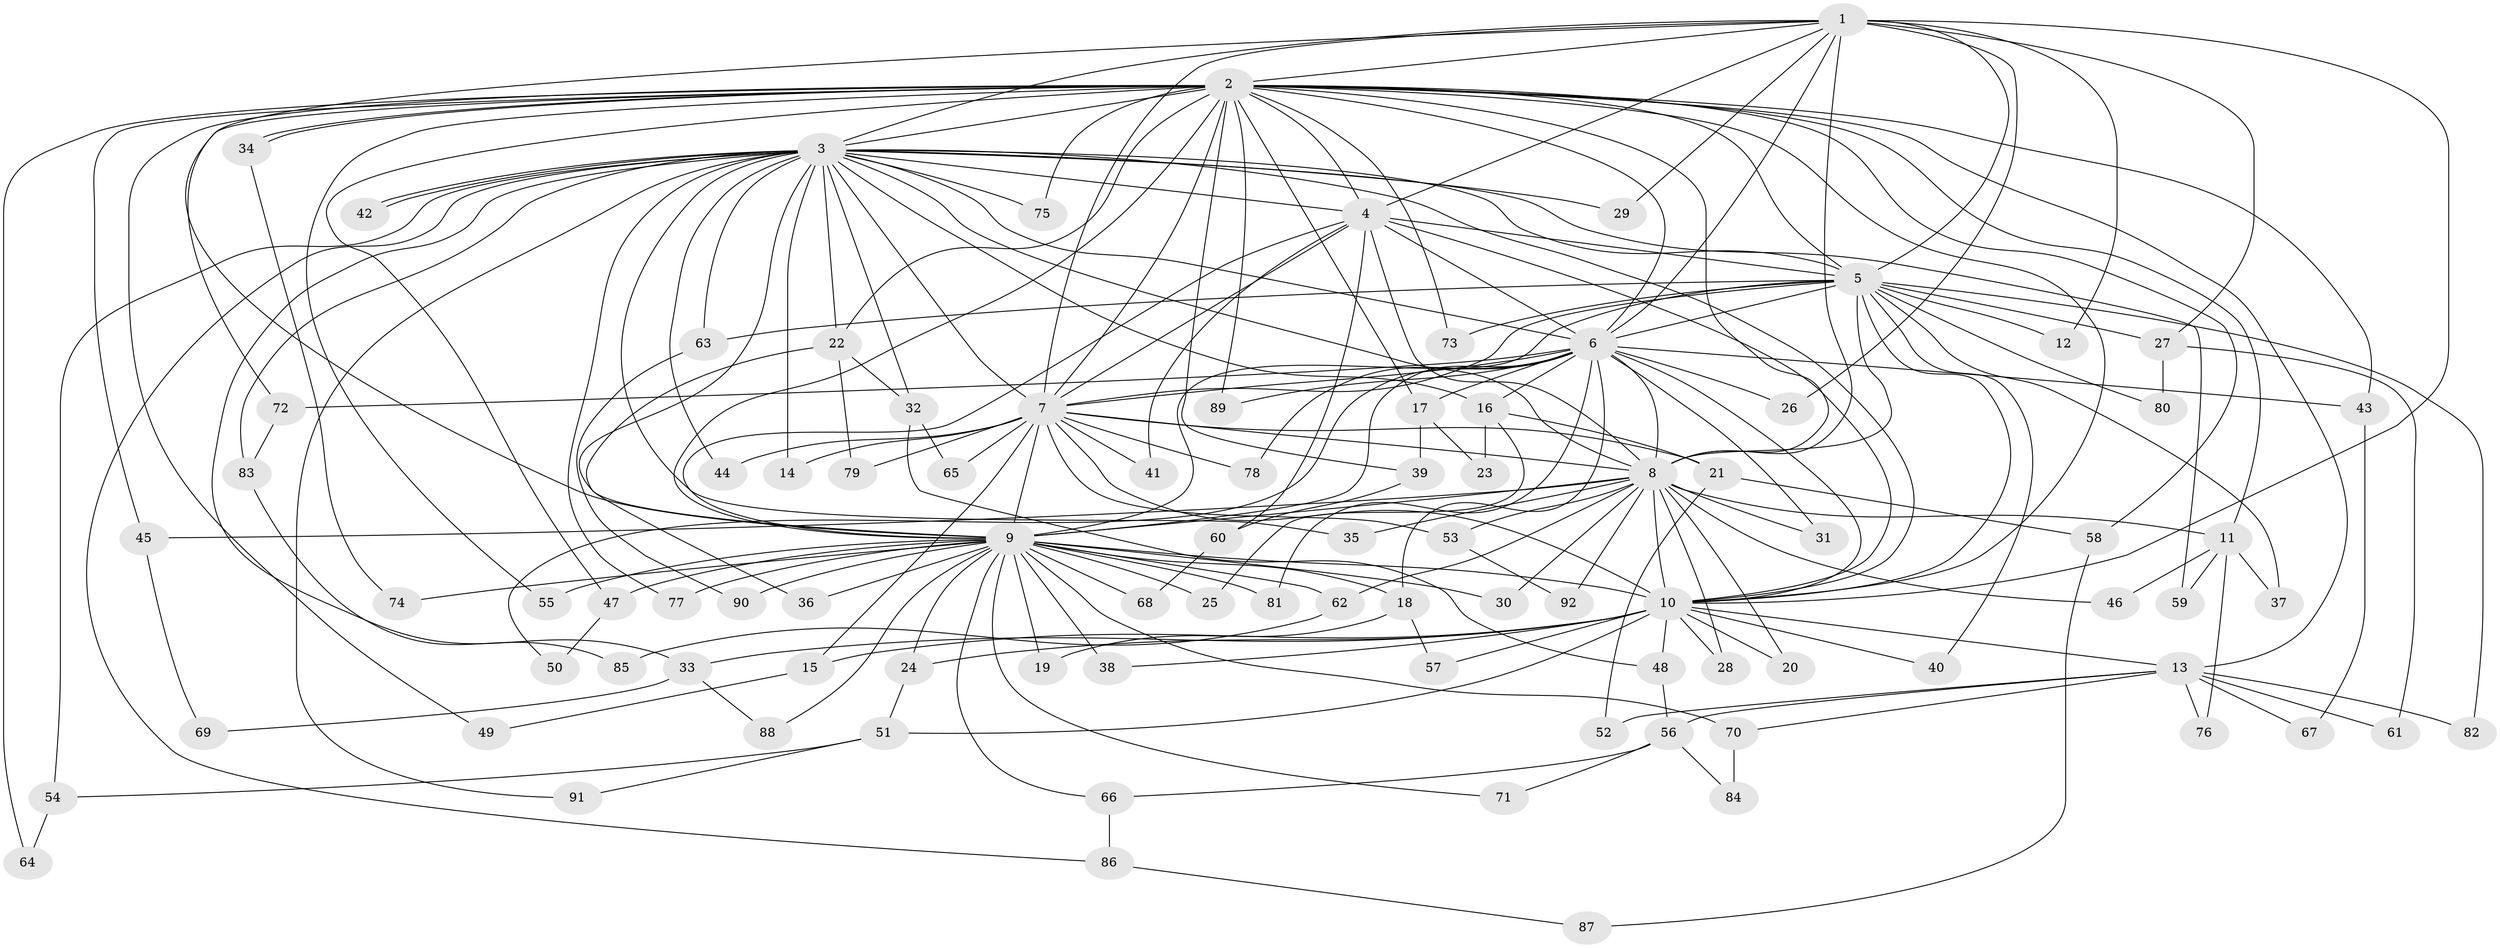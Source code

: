 // Generated by graph-tools (version 1.1) at 2025/13/03/09/25 04:13:50]
// undirected, 92 vertices, 209 edges
graph export_dot {
graph [start="1"]
  node [color=gray90,style=filled];
  1;
  2;
  3;
  4;
  5;
  6;
  7;
  8;
  9;
  10;
  11;
  12;
  13;
  14;
  15;
  16;
  17;
  18;
  19;
  20;
  21;
  22;
  23;
  24;
  25;
  26;
  27;
  28;
  29;
  30;
  31;
  32;
  33;
  34;
  35;
  36;
  37;
  38;
  39;
  40;
  41;
  42;
  43;
  44;
  45;
  46;
  47;
  48;
  49;
  50;
  51;
  52;
  53;
  54;
  55;
  56;
  57;
  58;
  59;
  60;
  61;
  62;
  63;
  64;
  65;
  66;
  67;
  68;
  69;
  70;
  71;
  72;
  73;
  74;
  75;
  76;
  77;
  78;
  79;
  80;
  81;
  82;
  83;
  84;
  85;
  86;
  87;
  88;
  89;
  90;
  91;
  92;
  1 -- 2;
  1 -- 3;
  1 -- 4;
  1 -- 5;
  1 -- 6;
  1 -- 7;
  1 -- 8;
  1 -- 9;
  1 -- 10;
  1 -- 12;
  1 -- 26;
  1 -- 27;
  1 -- 29;
  2 -- 3;
  2 -- 4;
  2 -- 5;
  2 -- 6;
  2 -- 7;
  2 -- 8;
  2 -- 9;
  2 -- 10;
  2 -- 11;
  2 -- 13;
  2 -- 17;
  2 -- 22;
  2 -- 34;
  2 -- 34;
  2 -- 39;
  2 -- 43;
  2 -- 45;
  2 -- 47;
  2 -- 49;
  2 -- 55;
  2 -- 58;
  2 -- 64;
  2 -- 72;
  2 -- 73;
  2 -- 75;
  2 -- 89;
  3 -- 4;
  3 -- 5;
  3 -- 6;
  3 -- 7;
  3 -- 8;
  3 -- 9;
  3 -- 10;
  3 -- 14;
  3 -- 16;
  3 -- 22;
  3 -- 29;
  3 -- 32;
  3 -- 33;
  3 -- 35;
  3 -- 42;
  3 -- 42;
  3 -- 44;
  3 -- 54;
  3 -- 59;
  3 -- 63;
  3 -- 75;
  3 -- 77;
  3 -- 83;
  3 -- 86;
  3 -- 91;
  4 -- 5;
  4 -- 6;
  4 -- 7;
  4 -- 8;
  4 -- 9;
  4 -- 10;
  4 -- 41;
  4 -- 60;
  5 -- 6;
  5 -- 7;
  5 -- 8;
  5 -- 9;
  5 -- 10;
  5 -- 12;
  5 -- 27;
  5 -- 37;
  5 -- 40;
  5 -- 63;
  5 -- 73;
  5 -- 80;
  5 -- 82;
  6 -- 7;
  6 -- 8;
  6 -- 9;
  6 -- 10;
  6 -- 16;
  6 -- 17;
  6 -- 18;
  6 -- 26;
  6 -- 31;
  6 -- 43;
  6 -- 50;
  6 -- 72;
  6 -- 78;
  6 -- 81;
  6 -- 89;
  7 -- 8;
  7 -- 9;
  7 -- 10;
  7 -- 14;
  7 -- 15;
  7 -- 21;
  7 -- 41;
  7 -- 44;
  7 -- 53;
  7 -- 65;
  7 -- 78;
  7 -- 79;
  8 -- 9;
  8 -- 10;
  8 -- 11;
  8 -- 20;
  8 -- 28;
  8 -- 30;
  8 -- 31;
  8 -- 35;
  8 -- 45;
  8 -- 46;
  8 -- 53;
  8 -- 62;
  8 -- 92;
  9 -- 10;
  9 -- 18;
  9 -- 19;
  9 -- 24;
  9 -- 25;
  9 -- 30;
  9 -- 36;
  9 -- 38;
  9 -- 47;
  9 -- 55;
  9 -- 62;
  9 -- 66;
  9 -- 68;
  9 -- 70;
  9 -- 71;
  9 -- 74;
  9 -- 77;
  9 -- 81;
  9 -- 88;
  9 -- 90;
  10 -- 13;
  10 -- 15;
  10 -- 20;
  10 -- 24;
  10 -- 28;
  10 -- 33;
  10 -- 38;
  10 -- 40;
  10 -- 48;
  10 -- 51;
  10 -- 57;
  11 -- 37;
  11 -- 46;
  11 -- 59;
  11 -- 76;
  13 -- 52;
  13 -- 56;
  13 -- 61;
  13 -- 67;
  13 -- 70;
  13 -- 76;
  13 -- 82;
  15 -- 49;
  16 -- 21;
  16 -- 23;
  16 -- 25;
  17 -- 23;
  17 -- 39;
  18 -- 19;
  18 -- 57;
  21 -- 52;
  21 -- 58;
  22 -- 32;
  22 -- 36;
  22 -- 79;
  24 -- 51;
  27 -- 61;
  27 -- 80;
  32 -- 48;
  32 -- 65;
  33 -- 69;
  33 -- 88;
  34 -- 74;
  39 -- 60;
  43 -- 67;
  45 -- 69;
  47 -- 50;
  48 -- 56;
  51 -- 54;
  51 -- 91;
  53 -- 92;
  54 -- 64;
  56 -- 66;
  56 -- 71;
  56 -- 84;
  58 -- 87;
  60 -- 68;
  62 -- 85;
  63 -- 90;
  66 -- 86;
  70 -- 84;
  72 -- 83;
  83 -- 85;
  86 -- 87;
}
